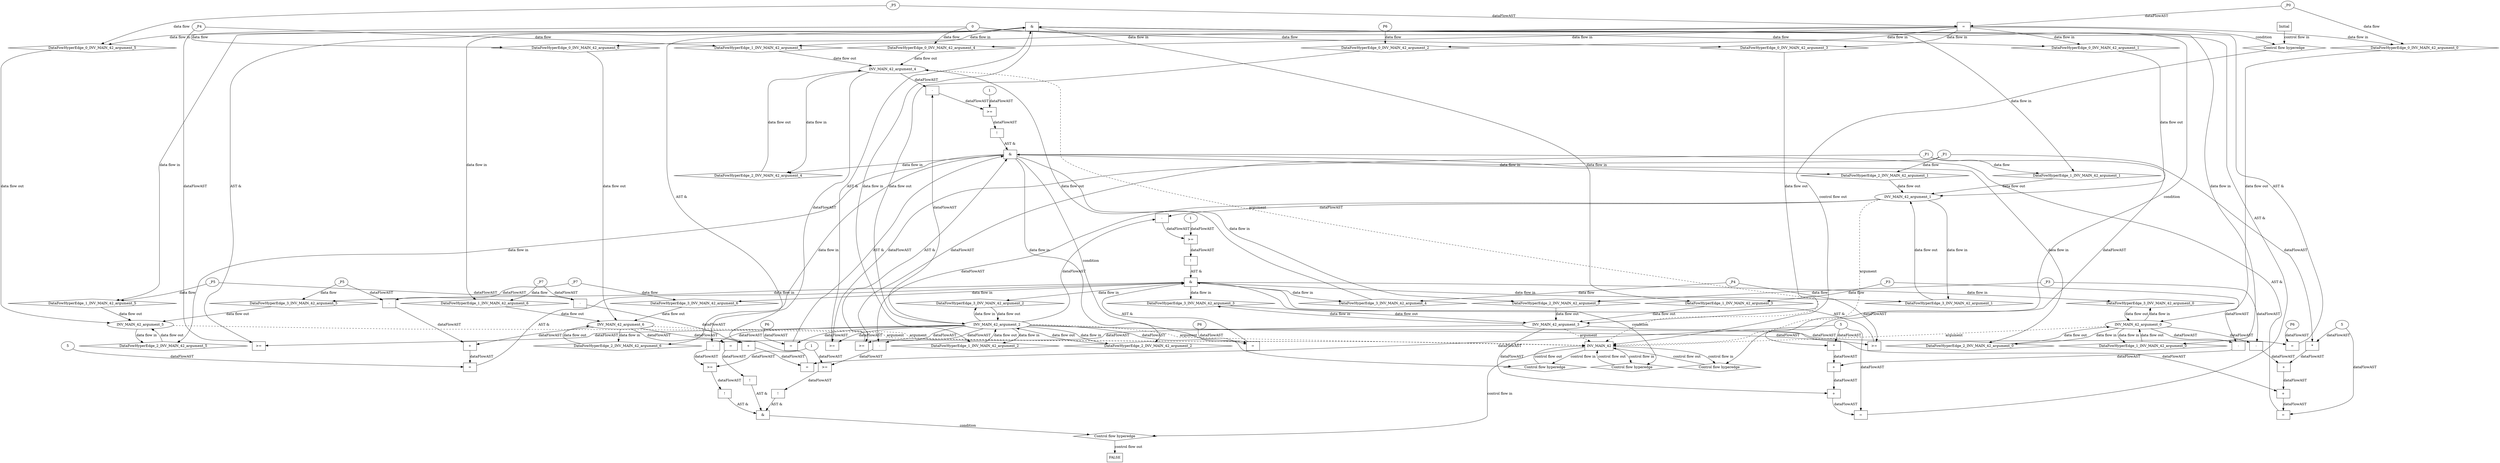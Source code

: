 digraph dag {
"INV_MAIN_42" [label="INV_MAIN_42" nodeName="INV_MAIN_42" class=cfn  shape="rect"];
FALSE [label="FALSE" nodeName=FALSE class=cfn  shape="rect"];
Initial [label="Initial" nodeName=Initial class=cfn  shape="rect"];
ControlFowHyperEdge_0 [label="Control flow hyperedge" nodeName=ControlFowHyperEdge_0 class=controlFlowHyperEdge shape="diamond"];
"Initial" -> ControlFowHyperEdge_0 [label="control flow in"]
ControlFowHyperEdge_0 -> "INV_MAIN_42" [label="control flow out"]
ControlFowHyperEdge_1 [label="Control flow hyperedge" nodeName=ControlFowHyperEdge_1 class=controlFlowHyperEdge shape="diamond"];
"INV_MAIN_42" -> ControlFowHyperEdge_1 [label="control flow in"]
ControlFowHyperEdge_1 -> "INV_MAIN_42" [label="control flow out"]
ControlFowHyperEdge_2 [label="Control flow hyperedge" nodeName=ControlFowHyperEdge_2 class=controlFlowHyperEdge shape="diamond"];
"INV_MAIN_42" -> ControlFowHyperEdge_2 [label="control flow in"]
ControlFowHyperEdge_2 -> "INV_MAIN_42" [label="control flow out"]
ControlFowHyperEdge_3 [label="Control flow hyperedge" nodeName=ControlFowHyperEdge_3 class=controlFlowHyperEdge shape="diamond"];
"INV_MAIN_42" -> ControlFowHyperEdge_3 [label="control flow in"]
ControlFowHyperEdge_3 -> "INV_MAIN_42" [label="control flow out"]
ControlFowHyperEdge_4 [label="Control flow hyperedge" nodeName=ControlFowHyperEdge_4 class=controlFlowHyperEdge shape="diamond"];
"INV_MAIN_42" -> ControlFowHyperEdge_4 [label="control flow in"]
ControlFowHyperEdge_4 -> "FALSE" [label="control flow out"]
"INV_MAIN_42_argument_0" [label="INV_MAIN_42_argument_0" nodeName=argument0 class=argument  head="INV_MAIN_42" shape="oval"];
"INV_MAIN_42_argument_0" -> "INV_MAIN_42"[label="argument" style="dashed"]
"INV_MAIN_42_argument_1" [label="INV_MAIN_42_argument_1" nodeName=argument1 class=argument  head="INV_MAIN_42" shape="oval"];
"INV_MAIN_42_argument_1" -> "INV_MAIN_42"[label="argument" style="dashed"]
"INV_MAIN_42_argument_2" [label="INV_MAIN_42_argument_2" nodeName=argument2 class=argument  head="INV_MAIN_42" shape="oval"];
"INV_MAIN_42_argument_2" -> "INV_MAIN_42"[label="argument" style="dashed"]
"INV_MAIN_42_argument_3" [label="INV_MAIN_42_argument_3" nodeName=argument3 class=argument  head="INV_MAIN_42" shape="oval"];
"INV_MAIN_42_argument_3" -> "INV_MAIN_42"[label="argument" style="dashed"]
"INV_MAIN_42_argument_4" [label="INV_MAIN_42_argument_4" nodeName=argument4 class=argument  head="INV_MAIN_42" shape="oval"];
"INV_MAIN_42_argument_4" -> "INV_MAIN_42"[label="argument" style="dashed"]
"INV_MAIN_42_argument_5" [label="INV_MAIN_42_argument_5" nodeName=argument5 class=argument  head="INV_MAIN_42" shape="oval"];
"INV_MAIN_42_argument_5" -> "INV_MAIN_42"[label="argument" style="dashed"]
"INV_MAIN_42_argument_6" [label="INV_MAIN_42_argument_6" nodeName=argument6 class=argument  head="INV_MAIN_42" shape="oval"];
"INV_MAIN_42_argument_6" -> "INV_MAIN_42"[label="argument" style="dashed"]

"xxxINV_MAIN_42___Initial_0xxxguard_0_node_0" [label="=" nodeName="xxxINV_MAIN_42___Initial_0xxxguard_0_node_0" class=Operator  shape="rect"];
"xxxINV_MAIN_42___Initial_0xxxdataFlow1_node_0" -> "xxxINV_MAIN_42___Initial_0xxxguard_0_node_0"[label="dataFlowAST"]
"xxxINV_MAIN_42___Initial_0xxxdataFlow_0_node_0" -> "xxxINV_MAIN_42___Initial_0xxxguard_0_node_0"[label="dataFlowAST"]

"xxxINV_MAIN_42___Initial_0xxxguard_0_node_0" -> "ControlFowHyperEdge_0" [label="condition"];
"xxxINV_MAIN_42___Initial_0xxxdataFlow_0_node_0" [label="_P5" nodeName="xxxINV_MAIN_42___Initial_0xxxdataFlow_0_node_0" class=Constant ];

"xxxINV_MAIN_42___Initial_0xxxdataFlow_0_node_0" -> "DataFowHyperEdge_0_INV_MAIN_42_argument_5" [label="data flow"];
"xxxINV_MAIN_42___Initial_0xxxdataFlow1_node_0" [label="_P0" nodeName="xxxINV_MAIN_42___Initial_0xxxdataFlow1_node_0" class=Constant ];

"xxxINV_MAIN_42___Initial_0xxxdataFlow1_node_0" -> "DataFowHyperEdge_0_INV_MAIN_42_argument_0" [label="data flow"];
"xxxINV_MAIN_42___Initial_0xxxdataFlow2_node_0" [label="0" nodeName="xxxINV_MAIN_42___Initial_0xxxdataFlow2_node_0" class=Literal ];

"xxxINV_MAIN_42___Initial_0xxxdataFlow2_node_0" -> "DataFowHyperEdge_0_INV_MAIN_42_argument_4" [label="data flow"];

"xxxINV_MAIN_42___Initial_0xxxdataFlow2_node_0" -> "DataFowHyperEdge_0_INV_MAIN_42_argument_1" [label="data flow"];

"xxxINV_MAIN_42___Initial_0xxxdataFlow2_node_0" -> "DataFowHyperEdge_0_INV_MAIN_42_argument_3" [label="data flow"];
"xxxINV_MAIN_42___Initial_0xxxdataFlow5_node_0" [label="P6" nodeName="xxxINV_MAIN_42___Initial_0xxxdataFlow5_node_0" class=Constant ];

"xxxINV_MAIN_42___Initial_0xxxdataFlow5_node_0" -> "DataFowHyperEdge_0_INV_MAIN_42_argument_2" [label="data flow"];

"xxxINV_MAIN_42___Initial_0xxxdataFlow2_node_0" -> "DataFowHyperEdge_0_INV_MAIN_42_argument_6" [label="data flow"];
"xxxINV_MAIN_42___INV_MAIN_42_1xxx_and" [label="&" nodeName="xxxINV_MAIN_42___INV_MAIN_42_1xxx_and" class=Operator shape="rect"];
"xxxINV_MAIN_42___INV_MAIN_42_1xxxguard2_node_0" [label=">=" nodeName="xxxINV_MAIN_42___INV_MAIN_42_1xxxguard2_node_0" class=Operator  shape="rect"];
"INV_MAIN_42_argument_2" -> "xxxINV_MAIN_42___INV_MAIN_42_1xxxguard2_node_0"[label="dataFlowAST"]
"xxxINV_MAIN_42___INV_MAIN_42_1xxxdataFlow1_node_0" -> "xxxINV_MAIN_42___INV_MAIN_42_1xxxguard2_node_0"[label="dataFlowAST"]

"xxxINV_MAIN_42___INV_MAIN_42_1xxxguard2_node_0" -> "xxxINV_MAIN_42___INV_MAIN_42_1xxx_and" [label="AST &"];
"xxxINV_MAIN_42___INV_MAIN_42_1xxxguard4_node_0" [label="=" nodeName="xxxINV_MAIN_42___INV_MAIN_42_1xxxguard4_node_0" class=Operator  shape="rect"];
"xxxINV_MAIN_42___INV_MAIN_42_1xxxguard4_node_1" [label="P6" nodeName="xxxINV_MAIN_42___INV_MAIN_42_1xxxguard4_node_1" class=Constant ];
"xxxINV_MAIN_42___INV_MAIN_42_1xxxguard4_node_1" -> "xxxINV_MAIN_42___INV_MAIN_42_1xxxguard4_node_0"[label="dataFlowAST"]
"INV_MAIN_42_argument_2" -> "xxxINV_MAIN_42___INV_MAIN_42_1xxxguard4_node_0"[label="dataFlowAST"]

"xxxINV_MAIN_42___INV_MAIN_42_1xxxguard4_node_0" -> "xxxINV_MAIN_42___INV_MAIN_42_1xxx_and" [label="AST &"];
"xxxINV_MAIN_42___INV_MAIN_42_1xxxguard_0_node_0" [label="=" nodeName="xxxINV_MAIN_42___INV_MAIN_42_1xxxguard_0_node_0" class=Operator  shape="rect"];
"xxxINV_MAIN_42___INV_MAIN_42_1xxxguard_0_node_1" [label="+" nodeName="xxxINV_MAIN_42___INV_MAIN_42_1xxxguard_0_node_1" class= Operator shape="rect"];
"xxxINV_MAIN_42___INV_MAIN_42_1xxxguard_0_node_3" [label="-" nodeName="xxxINV_MAIN_42___INV_MAIN_42_1xxxguard_0_node_3" class= Operator shape="rect"];
"xxxINV_MAIN_42___INV_MAIN_42_1xxxguard_0_node_6" [label="5" nodeName="xxxINV_MAIN_42___INV_MAIN_42_1xxxguard_0_node_6" class=Literal ];
"xxxINV_MAIN_42___INV_MAIN_42_1xxxguard_0_node_1" -> "xxxINV_MAIN_42___INV_MAIN_42_1xxxguard_0_node_0"[label="dataFlowAST"]
"xxxINV_MAIN_42___INV_MAIN_42_1xxxguard_0_node_6" -> "xxxINV_MAIN_42___INV_MAIN_42_1xxxguard_0_node_0"[label="dataFlowAST"]
"INV_MAIN_42_argument_6" -> "xxxINV_MAIN_42___INV_MAIN_42_1xxxguard_0_node_1"[label="dataFlowAST"]
"xxxINV_MAIN_42___INV_MAIN_42_1xxxguard_0_node_3" -> "xxxINV_MAIN_42___INV_MAIN_42_1xxxguard_0_node_1"[label="dataFlowAST"]
"xxxINV_MAIN_42___INV_MAIN_42_1xxxdataFlow_0_node_0" -> "xxxINV_MAIN_42___INV_MAIN_42_1xxxguard_0_node_3"[label="dataFlowAST"]
"xxxINV_MAIN_42___INV_MAIN_42_1xxxdataFlow4_node_0" -> "xxxINV_MAIN_42___INV_MAIN_42_1xxxguard_0_node_3"[label="dataFlowAST"]

"xxxINV_MAIN_42___INV_MAIN_42_1xxxguard_0_node_0" -> "xxxINV_MAIN_42___INV_MAIN_42_1xxx_and" [label="AST &"];
"xxxINV_MAIN_42___INV_MAIN_42_1xxxguard3_node_0" [label=">=" nodeName="xxxINV_MAIN_42___INV_MAIN_42_1xxxguard3_node_0" class=Operator  shape="rect"];
"INV_MAIN_42_argument_2" -> "xxxINV_MAIN_42___INV_MAIN_42_1xxxguard3_node_0"[label="dataFlowAST"]
"xxxINV_MAIN_42___INV_MAIN_42_1xxxdataFlow2_node_0" -> "xxxINV_MAIN_42___INV_MAIN_42_1xxxguard3_node_0"[label="dataFlowAST"]

"xxxINV_MAIN_42___INV_MAIN_42_1xxxguard3_node_0" -> "xxxINV_MAIN_42___INV_MAIN_42_1xxx_and" [label="AST &"];
"xxxINV_MAIN_42___INV_MAIN_42_1xxxguard1_node_0" [label="=" nodeName="xxxINV_MAIN_42___INV_MAIN_42_1xxxguard1_node_0" class=Operator  shape="rect"];
"xxxINV_MAIN_42___INV_MAIN_42_1xxxguard1_node_1" [label="+" nodeName="xxxINV_MAIN_42___INV_MAIN_42_1xxxguard1_node_1" class= Operator shape="rect"];
"xxxINV_MAIN_42___INV_MAIN_42_1xxxguard1_node_3" [label="+" nodeName="xxxINV_MAIN_42___INV_MAIN_42_1xxxguard1_node_3" class= Operator shape="rect"];
"xxxINV_MAIN_42___INV_MAIN_42_1xxxguard1_node_4" [label="*" nodeName="xxxINV_MAIN_42___INV_MAIN_42_1xxxguard1_node_4" class=Operator  shape="rect"];
"xxxINV_MAIN_42___INV_MAIN_42_1xxxguard_0_node_6" [label="5" nodeName="xxxINV_MAIN_42___INV_MAIN_42_1xxxguard_0_node_6" class=Coeff ];
"xxxINV_MAIN_42___INV_MAIN_42_1xxxguard1_node_7" [label="-" nodeName="xxxINV_MAIN_42___INV_MAIN_42_1xxxguard1_node_7" class= Operator shape="rect"];
"xxxINV_MAIN_42___INV_MAIN_42_1xxxguard1_node_1" -> "xxxINV_MAIN_42___INV_MAIN_42_1xxxguard1_node_0"[label="dataFlowAST"]
"xxxINV_MAIN_42___INV_MAIN_42_1xxxguard_0_node_6" -> "xxxINV_MAIN_42___INV_MAIN_42_1xxxguard1_node_0"[label="dataFlowAST"]
"INV_MAIN_42_argument_3" -> "xxxINV_MAIN_42___INV_MAIN_42_1xxxguard1_node_1"[label="dataFlowAST"]
"xxxINV_MAIN_42___INV_MAIN_42_1xxxguard1_node_3" -> "xxxINV_MAIN_42___INV_MAIN_42_1xxxguard1_node_1"[label="dataFlowAST"]
"xxxINV_MAIN_42___INV_MAIN_42_1xxxguard1_node_4" -> "xxxINV_MAIN_42___INV_MAIN_42_1xxxguard1_node_3"[label="dataFlowAST"]
"xxxINV_MAIN_42___INV_MAIN_42_1xxxguard1_node_7" -> "xxxINV_MAIN_42___INV_MAIN_42_1xxxguard1_node_3"[label="dataFlowAST"]
"xxxINV_MAIN_42___INV_MAIN_42_1xxxguard_0_node_6" -> "xxxINV_MAIN_42___INV_MAIN_42_1xxxguard1_node_4"[label="dataFlowAST"]
"xxxINV_MAIN_42___INV_MAIN_42_1xxxdataFlow2_node_0" -> "xxxINV_MAIN_42___INV_MAIN_42_1xxxguard1_node_4"[label="dataFlowAST"]
"INV_MAIN_42_argument_0" -> "xxxINV_MAIN_42___INV_MAIN_42_1xxxguard1_node_7"[label="dataFlowAST"]
"xxxINV_MAIN_42___INV_MAIN_42_1xxxdataFlow3_node_0" -> "xxxINV_MAIN_42___INV_MAIN_42_1xxxguard1_node_7"[label="dataFlowAST"]

"xxxINV_MAIN_42___INV_MAIN_42_1xxxguard1_node_0" -> "xxxINV_MAIN_42___INV_MAIN_42_1xxx_and" [label="AST &"];
"xxxINV_MAIN_42___INV_MAIN_42_1xxx_and" -> "ControlFowHyperEdge_1" [label="condition"];
"xxxINV_MAIN_42___INV_MAIN_42_1xxxdataFlow_0_node_0" [label="_P5" nodeName="xxxINV_MAIN_42___INV_MAIN_42_1xxxdataFlow_0_node_0" class=Constant ];

"xxxINV_MAIN_42___INV_MAIN_42_1xxxdataFlow_0_node_0" -> "DataFowHyperEdge_1_INV_MAIN_42_argument_5" [label="data flow"];
"xxxINV_MAIN_42___INV_MAIN_42_1xxxdataFlow1_node_0" [label="_P4" nodeName="xxxINV_MAIN_42___INV_MAIN_42_1xxxdataFlow1_node_0" class=Constant ];

"xxxINV_MAIN_42___INV_MAIN_42_1xxxdataFlow1_node_0" -> "DataFowHyperEdge_1_INV_MAIN_42_argument_4" [label="data flow"];
"xxxINV_MAIN_42___INV_MAIN_42_1xxxdataFlow2_node_0" [label="_P1" nodeName="xxxINV_MAIN_42___INV_MAIN_42_1xxxdataFlow2_node_0" class=Constant ];

"xxxINV_MAIN_42___INV_MAIN_42_1xxxdataFlow2_node_0" -> "DataFowHyperEdge_1_INV_MAIN_42_argument_1" [label="data flow"];
"xxxINV_MAIN_42___INV_MAIN_42_1xxxdataFlow3_node_0" [label="_P3" nodeName="xxxINV_MAIN_42___INV_MAIN_42_1xxxdataFlow3_node_0" class=Constant ];

"xxxINV_MAIN_42___INV_MAIN_42_1xxxdataFlow3_node_0" -> "DataFowHyperEdge_1_INV_MAIN_42_argument_3" [label="data flow"];
"xxxINV_MAIN_42___INV_MAIN_42_1xxxdataFlow4_node_0" [label="_P7" nodeName="xxxINV_MAIN_42___INV_MAIN_42_1xxxdataFlow4_node_0" class=Constant ];

"xxxINV_MAIN_42___INV_MAIN_42_1xxxdataFlow4_node_0" -> "DataFowHyperEdge_1_INV_MAIN_42_argument_6" [label="data flow"];
"xxxINV_MAIN_42___INV_MAIN_42_2xxx_and" [label="&" nodeName="xxxINV_MAIN_42___INV_MAIN_42_2xxx_and" class=Operator shape="rect"];
"xxxINV_MAIN_42___INV_MAIN_42_2xxxguard_0_node_0" [label="!" nodeName="xxxINV_MAIN_42___INV_MAIN_42_2xxxguard_0_node_0" class=Operator shape="rect"];
"xxxINV_MAIN_42___INV_MAIN_42_2xxxguard_0_node_1" [label=">=" nodeName="xxxINV_MAIN_42___INV_MAIN_42_2xxxguard_0_node_1" class=Operator  shape="rect"];
"xxxINV_MAIN_42___INV_MAIN_42_2xxxguard_0_node_2" [label="-" nodeName="xxxINV_MAIN_42___INV_MAIN_42_2xxxguard_0_node_2" class= Operator shape="rect"];
"xxxINV_MAIN_42___INV_MAIN_42_2xxxguard_0_node_5" [label="1" nodeName="xxxINV_MAIN_42___INV_MAIN_42_2xxxguard_0_node_5" class=Literal ];
"xxxINV_MAIN_42___INV_MAIN_42_2xxxguard_0_node_1" -> "xxxINV_MAIN_42___INV_MAIN_42_2xxxguard_0_node_0"[label="dataFlowAST"]
"xxxINV_MAIN_42___INV_MAIN_42_2xxxguard_0_node_2" -> "xxxINV_MAIN_42___INV_MAIN_42_2xxxguard_0_node_1"[label="dataFlowAST"]
"xxxINV_MAIN_42___INV_MAIN_42_2xxxguard_0_node_5" -> "xxxINV_MAIN_42___INV_MAIN_42_2xxxguard_0_node_1"[label="dataFlowAST"]
"INV_MAIN_42_argument_2" -> "xxxINV_MAIN_42___INV_MAIN_42_2xxxguard_0_node_2"[label="dataFlowAST"]
"INV_MAIN_42_argument_4" -> "xxxINV_MAIN_42___INV_MAIN_42_2xxxguard_0_node_2"[label="dataFlowAST"]

"xxxINV_MAIN_42___INV_MAIN_42_2xxxguard_0_node_0" -> "xxxINV_MAIN_42___INV_MAIN_42_2xxx_and" [label="AST &"];
"xxxINV_MAIN_42___INV_MAIN_42_2xxxguard1_node_0" [label=">=" nodeName="xxxINV_MAIN_42___INV_MAIN_42_2xxxguard1_node_0" class=Operator  shape="rect"];
"INV_MAIN_42_argument_2" -> "xxxINV_MAIN_42___INV_MAIN_42_2xxxguard1_node_0"[label="dataFlowAST"]
"xxxINV_MAIN_42___INV_MAIN_42_2xxxdataFlow_0_node_0" -> "xxxINV_MAIN_42___INV_MAIN_42_2xxxguard1_node_0"[label="dataFlowAST"]

"xxxINV_MAIN_42___INV_MAIN_42_2xxxguard1_node_0" -> "xxxINV_MAIN_42___INV_MAIN_42_2xxx_and" [label="AST &"];
"xxxINV_MAIN_42___INV_MAIN_42_2xxxguard2_node_0" [label="=" nodeName="xxxINV_MAIN_42___INV_MAIN_42_2xxxguard2_node_0" class=Operator  shape="rect"];
"xxxINV_MAIN_42___INV_MAIN_42_2xxxguard2_node_1" [label="P6" nodeName="xxxINV_MAIN_42___INV_MAIN_42_2xxxguard2_node_1" class=Constant ];
"xxxINV_MAIN_42___INV_MAIN_42_2xxxguard2_node_1" -> "xxxINV_MAIN_42___INV_MAIN_42_2xxxguard2_node_0"[label="dataFlowAST"]
"INV_MAIN_42_argument_2" -> "xxxINV_MAIN_42___INV_MAIN_42_2xxxguard2_node_0"[label="dataFlowAST"]

"xxxINV_MAIN_42___INV_MAIN_42_2xxxguard2_node_0" -> "xxxINV_MAIN_42___INV_MAIN_42_2xxx_and" [label="AST &"];
"xxxINV_MAIN_42___INV_MAIN_42_2xxxguard3_node_0" [label="=" nodeName="xxxINV_MAIN_42___INV_MAIN_42_2xxxguard3_node_0" class=Operator  shape="rect"];
"xxxINV_MAIN_42___INV_MAIN_42_2xxxguard3_node_1" [label="+" nodeName="xxxINV_MAIN_42___INV_MAIN_42_2xxxguard3_node_1" class= Operator shape="rect"];
"xxxINV_MAIN_42___INV_MAIN_42_2xxxguard3_node_3" [label="+" nodeName="xxxINV_MAIN_42___INV_MAIN_42_2xxxguard3_node_3" class= Operator shape="rect"];
"xxxINV_MAIN_42___INV_MAIN_42_2xxxguard3_node_4" [label="*" nodeName="xxxINV_MAIN_42___INV_MAIN_42_2xxxguard3_node_4" class=Operator  shape="rect"];
"xxxINV_MAIN_42___INV_MAIN_42_2xxxguard3_node_5" [label="5" nodeName="xxxINV_MAIN_42___INV_MAIN_42_2xxxguard3_node_5" class=Coeff ];
"xxxINV_MAIN_42___INV_MAIN_42_2xxxguard3_node_7" [label="-" nodeName="xxxINV_MAIN_42___INV_MAIN_42_2xxxguard3_node_7" class= Operator shape="rect"];
"xxxINV_MAIN_42___INV_MAIN_42_2xxxguard3_node_5" [label="5" nodeName="xxxINV_MAIN_42___INV_MAIN_42_2xxxguard3_node_5" class=Literal ];
"xxxINV_MAIN_42___INV_MAIN_42_2xxxguard3_node_1" -> "xxxINV_MAIN_42___INV_MAIN_42_2xxxguard3_node_0"[label="dataFlowAST"]
"xxxINV_MAIN_42___INV_MAIN_42_2xxxguard3_node_5" -> "xxxINV_MAIN_42___INV_MAIN_42_2xxxguard3_node_0"[label="dataFlowAST"]
"INV_MAIN_42_argument_3" -> "xxxINV_MAIN_42___INV_MAIN_42_2xxxguard3_node_1"[label="dataFlowAST"]
"xxxINV_MAIN_42___INV_MAIN_42_2xxxguard3_node_3" -> "xxxINV_MAIN_42___INV_MAIN_42_2xxxguard3_node_1"[label="dataFlowAST"]
"xxxINV_MAIN_42___INV_MAIN_42_2xxxguard3_node_4" -> "xxxINV_MAIN_42___INV_MAIN_42_2xxxguard3_node_3"[label="dataFlowAST"]
"xxxINV_MAIN_42___INV_MAIN_42_2xxxguard3_node_7" -> "xxxINV_MAIN_42___INV_MAIN_42_2xxxguard3_node_3"[label="dataFlowAST"]
"xxxINV_MAIN_42___INV_MAIN_42_2xxxguard3_node_5" -> "xxxINV_MAIN_42___INV_MAIN_42_2xxxguard3_node_4"[label="dataFlowAST"]
"xxxINV_MAIN_42___INV_MAIN_42_2xxxdataFlow_0_node_0" -> "xxxINV_MAIN_42___INV_MAIN_42_2xxxguard3_node_4"[label="dataFlowAST"]
"INV_MAIN_42_argument_0" -> "xxxINV_MAIN_42___INV_MAIN_42_2xxxguard3_node_7"[label="dataFlowAST"]
"xxxINV_MAIN_42___INV_MAIN_42_2xxxdataFlow1_node_0" -> "xxxINV_MAIN_42___INV_MAIN_42_2xxxguard3_node_7"[label="dataFlowAST"]

"xxxINV_MAIN_42___INV_MAIN_42_2xxxguard3_node_0" -> "xxxINV_MAIN_42___INV_MAIN_42_2xxx_and" [label="AST &"];
"xxxINV_MAIN_42___INV_MAIN_42_2xxx_and" -> "ControlFowHyperEdge_2" [label="condition"];
"xxxINV_MAIN_42___INV_MAIN_42_2xxxdataFlow_0_node_0" [label="_P1" nodeName="xxxINV_MAIN_42___INV_MAIN_42_2xxxdataFlow_0_node_0" class=Constant ];

"xxxINV_MAIN_42___INV_MAIN_42_2xxxdataFlow_0_node_0" -> "DataFowHyperEdge_2_INV_MAIN_42_argument_1" [label="data flow"];
"xxxINV_MAIN_42___INV_MAIN_42_2xxxdataFlow1_node_0" [label="_P3" nodeName="xxxINV_MAIN_42___INV_MAIN_42_2xxxdataFlow1_node_0" class=Constant ];

"xxxINV_MAIN_42___INV_MAIN_42_2xxxdataFlow1_node_0" -> "DataFowHyperEdge_2_INV_MAIN_42_argument_3" [label="data flow"];
"xxxINV_MAIN_42___INV_MAIN_42_3xxx_and" [label="&" nodeName="xxxINV_MAIN_42___INV_MAIN_42_3xxx_and" class=Operator shape="rect"];
"xxxINV_MAIN_42___INV_MAIN_42_3xxxguard_0_node_0" [label="!" nodeName="xxxINV_MAIN_42___INV_MAIN_42_3xxxguard_0_node_0" class=Operator shape="rect"];
"xxxINV_MAIN_42___INV_MAIN_42_3xxxguard_0_node_1" [label=">=" nodeName="xxxINV_MAIN_42___INV_MAIN_42_3xxxguard_0_node_1" class=Operator  shape="rect"];
"xxxINV_MAIN_42___INV_MAIN_42_3xxxguard_0_node_2" [label="-" nodeName="xxxINV_MAIN_42___INV_MAIN_42_3xxxguard_0_node_2" class= Operator shape="rect"];
"xxxINV_MAIN_42___INV_MAIN_42_3xxxguard_0_node_5" [label="1" nodeName="xxxINV_MAIN_42___INV_MAIN_42_3xxxguard_0_node_5" class=Literal ];
"xxxINV_MAIN_42___INV_MAIN_42_3xxxguard_0_node_1" -> "xxxINV_MAIN_42___INV_MAIN_42_3xxxguard_0_node_0"[label="dataFlowAST"]
"xxxINV_MAIN_42___INV_MAIN_42_3xxxguard_0_node_2" -> "xxxINV_MAIN_42___INV_MAIN_42_3xxxguard_0_node_1"[label="dataFlowAST"]
"xxxINV_MAIN_42___INV_MAIN_42_3xxxguard_0_node_5" -> "xxxINV_MAIN_42___INV_MAIN_42_3xxxguard_0_node_1"[label="dataFlowAST"]
"INV_MAIN_42_argument_2" -> "xxxINV_MAIN_42___INV_MAIN_42_3xxxguard_0_node_2"[label="dataFlowAST"]
"INV_MAIN_42_argument_1" -> "xxxINV_MAIN_42___INV_MAIN_42_3xxxguard_0_node_2"[label="dataFlowAST"]

"xxxINV_MAIN_42___INV_MAIN_42_3xxxguard_0_node_0" -> "xxxINV_MAIN_42___INV_MAIN_42_3xxx_and" [label="AST &"];
"xxxINV_MAIN_42___INV_MAIN_42_3xxxguard1_node_0" [label=">=" nodeName="xxxINV_MAIN_42___INV_MAIN_42_3xxxguard1_node_0" class=Operator  shape="rect"];
"INV_MAIN_42_argument_2" -> "xxxINV_MAIN_42___INV_MAIN_42_3xxxguard1_node_0"[label="dataFlowAST"]
"xxxINV_MAIN_42___INV_MAIN_42_3xxxdataFlow_0_node_0" -> "xxxINV_MAIN_42___INV_MAIN_42_3xxxguard1_node_0"[label="dataFlowAST"]

"xxxINV_MAIN_42___INV_MAIN_42_3xxxguard1_node_0" -> "xxxINV_MAIN_42___INV_MAIN_42_3xxx_and" [label="AST &"];
"xxxINV_MAIN_42___INV_MAIN_42_3xxxguard2_node_0" [label="=" nodeName="xxxINV_MAIN_42___INV_MAIN_42_3xxxguard2_node_0" class=Operator  shape="rect"];
"xxxINV_MAIN_42___INV_MAIN_42_3xxxguard2_node_1" [label="P6" nodeName="xxxINV_MAIN_42___INV_MAIN_42_3xxxguard2_node_1" class=Constant ];
"xxxINV_MAIN_42___INV_MAIN_42_3xxxguard2_node_1" -> "xxxINV_MAIN_42___INV_MAIN_42_3xxxguard2_node_0"[label="dataFlowAST"]
"INV_MAIN_42_argument_2" -> "xxxINV_MAIN_42___INV_MAIN_42_3xxxguard2_node_0"[label="dataFlowAST"]

"xxxINV_MAIN_42___INV_MAIN_42_3xxxguard2_node_0" -> "xxxINV_MAIN_42___INV_MAIN_42_3xxx_and" [label="AST &"];
"xxxINV_MAIN_42___INV_MAIN_42_3xxxguard3_node_0" [label="=" nodeName="xxxINV_MAIN_42___INV_MAIN_42_3xxxguard3_node_0" class=Operator  shape="rect"];
"xxxINV_MAIN_42___INV_MAIN_42_3xxxguard3_node_1" [label="+" nodeName="xxxINV_MAIN_42___INV_MAIN_42_3xxxguard3_node_1" class= Operator shape="rect"];
"xxxINV_MAIN_42___INV_MAIN_42_3xxxguard3_node_3" [label="-" nodeName="xxxINV_MAIN_42___INV_MAIN_42_3xxxguard3_node_3" class= Operator shape="rect"];
"xxxINV_MAIN_42___INV_MAIN_42_3xxxguard3_node_6" [label="5" nodeName="xxxINV_MAIN_42___INV_MAIN_42_3xxxguard3_node_6" class=Literal ];
"xxxINV_MAIN_42___INV_MAIN_42_3xxxguard3_node_1" -> "xxxINV_MAIN_42___INV_MAIN_42_3xxxguard3_node_0"[label="dataFlowAST"]
"xxxINV_MAIN_42___INV_MAIN_42_3xxxguard3_node_6" -> "xxxINV_MAIN_42___INV_MAIN_42_3xxxguard3_node_0"[label="dataFlowAST"]
"INV_MAIN_42_argument_6" -> "xxxINV_MAIN_42___INV_MAIN_42_3xxxguard3_node_1"[label="dataFlowAST"]
"xxxINV_MAIN_42___INV_MAIN_42_3xxxguard3_node_3" -> "xxxINV_MAIN_42___INV_MAIN_42_3xxxguard3_node_1"[label="dataFlowAST"]
"xxxINV_MAIN_42___INV_MAIN_42_3xxxdataFlow1_node_0" -> "xxxINV_MAIN_42___INV_MAIN_42_3xxxguard3_node_3"[label="dataFlowAST"]
"xxxINV_MAIN_42___INV_MAIN_42_3xxxdataFlow2_node_0" -> "xxxINV_MAIN_42___INV_MAIN_42_3xxxguard3_node_3"[label="dataFlowAST"]

"xxxINV_MAIN_42___INV_MAIN_42_3xxxguard3_node_0" -> "xxxINV_MAIN_42___INV_MAIN_42_3xxx_and" [label="AST &"];
"xxxINV_MAIN_42___INV_MAIN_42_3xxx_and" -> "ControlFowHyperEdge_3" [label="condition"];
"xxxINV_MAIN_42___INV_MAIN_42_3xxxdataFlow_0_node_0" [label="_P4" nodeName="xxxINV_MAIN_42___INV_MAIN_42_3xxxdataFlow_0_node_0" class=Constant ];

"xxxINV_MAIN_42___INV_MAIN_42_3xxxdataFlow_0_node_0" -> "DataFowHyperEdge_3_INV_MAIN_42_argument_4" [label="data flow"];
"xxxINV_MAIN_42___INV_MAIN_42_3xxxdataFlow1_node_0" [label="_P5" nodeName="xxxINV_MAIN_42___INV_MAIN_42_3xxxdataFlow1_node_0" class=Constant ];

"xxxINV_MAIN_42___INV_MAIN_42_3xxxdataFlow1_node_0" -> "DataFowHyperEdge_3_INV_MAIN_42_argument_5" [label="data flow"];
"xxxINV_MAIN_42___INV_MAIN_42_3xxxdataFlow2_node_0" [label="_P7" nodeName="xxxINV_MAIN_42___INV_MAIN_42_3xxxdataFlow2_node_0" class=Constant ];

"xxxINV_MAIN_42___INV_MAIN_42_3xxxdataFlow2_node_0" -> "DataFowHyperEdge_3_INV_MAIN_42_argument_6" [label="data flow"];
"xxxFALSE___INV_MAIN_42_4xxx_and" [label="&" nodeName="xxxFALSE___INV_MAIN_42_4xxx_and" class=Operator shape="rect"];
"xxxFALSE___INV_MAIN_42_4xxxguard_0_node_0" [label="!" nodeName="xxxFALSE___INV_MAIN_42_4xxxguard_0_node_0" class=Operator shape="rect"];
"xxxFALSE___INV_MAIN_42_4xxxguard_0_node_1" [label=">=" nodeName="xxxFALSE___INV_MAIN_42_4xxxguard_0_node_1" class=Operator  shape="rect"];
"xxxFALSE___INV_MAIN_42_4xxxguard_0_node_2" [label="-" nodeName="xxxFALSE___INV_MAIN_42_4xxxguard_0_node_2" class= Operator shape="rect"];
"xxxFALSE___INV_MAIN_42_4xxxguard_0_node_5" [label="1" nodeName="xxxFALSE___INV_MAIN_42_4xxxguard_0_node_5" class=Literal ];
"xxxFALSE___INV_MAIN_42_4xxxguard_0_node_1" -> "xxxFALSE___INV_MAIN_42_4xxxguard_0_node_0"[label="dataFlowAST"]
"xxxFALSE___INV_MAIN_42_4xxxguard_0_node_2" -> "xxxFALSE___INV_MAIN_42_4xxxguard_0_node_1"[label="dataFlowAST"]
"xxxFALSE___INV_MAIN_42_4xxxguard_0_node_5" -> "xxxFALSE___INV_MAIN_42_4xxxguard_0_node_1"[label="dataFlowAST"]
"INV_MAIN_42_argument_2" -> "xxxFALSE___INV_MAIN_42_4xxxguard_0_node_2"[label="dataFlowAST"]
"INV_MAIN_42_argument_1" -> "xxxFALSE___INV_MAIN_42_4xxxguard_0_node_2"[label="dataFlowAST"]

"xxxFALSE___INV_MAIN_42_4xxxguard_0_node_0" -> "xxxFALSE___INV_MAIN_42_4xxx_and" [label="AST &"];
"xxxFALSE___INV_MAIN_42_4xxxguard1_node_0" [label="!" nodeName="xxxFALSE___INV_MAIN_42_4xxxguard1_node_0" class=Operator shape="rect"];
"xxxFALSE___INV_MAIN_42_4xxxguard1_node_1" [label=">=" nodeName="xxxFALSE___INV_MAIN_42_4xxxguard1_node_1" class=Operator  shape="rect"];
"xxxFALSE___INV_MAIN_42_4xxxguard1_node_2" [label="-" nodeName="xxxFALSE___INV_MAIN_42_4xxxguard1_node_2" class= Operator shape="rect"];
"xxxFALSE___INV_MAIN_42_4xxxguard1_node_1" -> "xxxFALSE___INV_MAIN_42_4xxxguard1_node_0"[label="dataFlowAST"]
"xxxFALSE___INV_MAIN_42_4xxxguard1_node_2" -> "xxxFALSE___INV_MAIN_42_4xxxguard1_node_1"[label="dataFlowAST"]
"xxxFALSE___INV_MAIN_42_4xxxguard_0_node_5" -> "xxxFALSE___INV_MAIN_42_4xxxguard1_node_1"[label="dataFlowAST"]
"INV_MAIN_42_argument_2" -> "xxxFALSE___INV_MAIN_42_4xxxguard1_node_2"[label="dataFlowAST"]
"INV_MAIN_42_argument_4" -> "xxxFALSE___INV_MAIN_42_4xxxguard1_node_2"[label="dataFlowAST"]

"xxxFALSE___INV_MAIN_42_4xxxguard1_node_0" -> "xxxFALSE___INV_MAIN_42_4xxx_and" [label="AST &"];
"xxxFALSE___INV_MAIN_42_4xxxguard2_node_0" [label="!" nodeName="xxxFALSE___INV_MAIN_42_4xxxguard2_node_0" class=Operator shape="rect"];
"xxxFALSE___INV_MAIN_42_4xxxguard2_node_1" [label="=" nodeName="xxxFALSE___INV_MAIN_42_4xxxguard2_node_1" class=Operator  shape="rect"];
"xxxFALSE___INV_MAIN_42_4xxxguard2_node_1" -> "xxxFALSE___INV_MAIN_42_4xxxguard2_node_0"[label="dataFlowAST"]
"INV_MAIN_42_argument_3" -> "xxxFALSE___INV_MAIN_42_4xxxguard2_node_1"[label="dataFlowAST"]
"INV_MAIN_42_argument_6" -> "xxxFALSE___INV_MAIN_42_4xxxguard2_node_1"[label="dataFlowAST"]

"xxxFALSE___INV_MAIN_42_4xxxguard2_node_0" -> "xxxFALSE___INV_MAIN_42_4xxx_and" [label="AST &"];
"xxxFALSE___INV_MAIN_42_4xxx_and" -> "ControlFowHyperEdge_4" [label="condition"];
"DataFowHyperEdge_0_INV_MAIN_42_argument_0" [label="DataFowHyperEdge_0_INV_MAIN_42_argument_0" nodeName="DataFowHyperEdge_0_INV_MAIN_42_argument_0" class=DataFlowHyperedge shape="diamond"];
"DataFowHyperEdge_0_INV_MAIN_42_argument_0" -> "INV_MAIN_42_argument_0"[label="data flow out"]
"xxxINV_MAIN_42___Initial_0xxxguard_0_node_0" -> "DataFowHyperEdge_0_INV_MAIN_42_argument_0"[label="data flow in"]
"DataFowHyperEdge_0_INV_MAIN_42_argument_1" [label="DataFowHyperEdge_0_INV_MAIN_42_argument_1" nodeName="DataFowHyperEdge_0_INV_MAIN_42_argument_1" class=DataFlowHyperedge shape="diamond"];
"DataFowHyperEdge_0_INV_MAIN_42_argument_1" -> "INV_MAIN_42_argument_1"[label="data flow out"]
"xxxINV_MAIN_42___Initial_0xxxguard_0_node_0" -> "DataFowHyperEdge_0_INV_MAIN_42_argument_1"[label="data flow in"]
"DataFowHyperEdge_0_INV_MAIN_42_argument_2" [label="DataFowHyperEdge_0_INV_MAIN_42_argument_2" nodeName="DataFowHyperEdge_0_INV_MAIN_42_argument_2" class=DataFlowHyperedge shape="diamond"];
"DataFowHyperEdge_0_INV_MAIN_42_argument_2" -> "INV_MAIN_42_argument_2"[label="data flow out"]
"xxxINV_MAIN_42___Initial_0xxxguard_0_node_0" -> "DataFowHyperEdge_0_INV_MAIN_42_argument_2"[label="data flow in"]
"DataFowHyperEdge_0_INV_MAIN_42_argument_3" [label="DataFowHyperEdge_0_INV_MAIN_42_argument_3" nodeName="DataFowHyperEdge_0_INV_MAIN_42_argument_3" class=DataFlowHyperedge shape="diamond"];
"DataFowHyperEdge_0_INV_MAIN_42_argument_3" -> "INV_MAIN_42_argument_3"[label="data flow out"]
"xxxINV_MAIN_42___Initial_0xxxguard_0_node_0" -> "DataFowHyperEdge_0_INV_MAIN_42_argument_3"[label="data flow in"]
"DataFowHyperEdge_0_INV_MAIN_42_argument_4" [label="DataFowHyperEdge_0_INV_MAIN_42_argument_4" nodeName="DataFowHyperEdge_0_INV_MAIN_42_argument_4" class=DataFlowHyperedge shape="diamond"];
"DataFowHyperEdge_0_INV_MAIN_42_argument_4" -> "INV_MAIN_42_argument_4"[label="data flow out"]
"xxxINV_MAIN_42___Initial_0xxxguard_0_node_0" -> "DataFowHyperEdge_0_INV_MAIN_42_argument_4"[label="data flow in"]
"DataFowHyperEdge_0_INV_MAIN_42_argument_5" [label="DataFowHyperEdge_0_INV_MAIN_42_argument_5" nodeName="DataFowHyperEdge_0_INV_MAIN_42_argument_5" class=DataFlowHyperedge shape="diamond"];
"DataFowHyperEdge_0_INV_MAIN_42_argument_5" -> "INV_MAIN_42_argument_5"[label="data flow out"]
"xxxINV_MAIN_42___Initial_0xxxguard_0_node_0" -> "DataFowHyperEdge_0_INV_MAIN_42_argument_5"[label="data flow in"]
"DataFowHyperEdge_0_INV_MAIN_42_argument_6" [label="DataFowHyperEdge_0_INV_MAIN_42_argument_6" nodeName="DataFowHyperEdge_0_INV_MAIN_42_argument_6" class=DataFlowHyperedge shape="diamond"];
"DataFowHyperEdge_0_INV_MAIN_42_argument_6" -> "INV_MAIN_42_argument_6"[label="data flow out"]
"xxxINV_MAIN_42___Initial_0xxxguard_0_node_0" -> "DataFowHyperEdge_0_INV_MAIN_42_argument_6"[label="data flow in"]
"DataFowHyperEdge_1_INV_MAIN_42_argument_0" [label="DataFowHyperEdge_1_INV_MAIN_42_argument_0" nodeName="DataFowHyperEdge_1_INV_MAIN_42_argument_0" class=DataFlowHyperedge shape="diamond"];
"DataFowHyperEdge_1_INV_MAIN_42_argument_0" -> "INV_MAIN_42_argument_0"[label="data flow out"]
"xxxINV_MAIN_42___INV_MAIN_42_1xxx_and" -> "DataFowHyperEdge_1_INV_MAIN_42_argument_0"[label="data flow in"]
"DataFowHyperEdge_1_INV_MAIN_42_argument_1" [label="DataFowHyperEdge_1_INV_MAIN_42_argument_1" nodeName="DataFowHyperEdge_1_INV_MAIN_42_argument_1" class=DataFlowHyperedge shape="diamond"];
"DataFowHyperEdge_1_INV_MAIN_42_argument_1" -> "INV_MAIN_42_argument_1"[label="data flow out"]
"xxxINV_MAIN_42___INV_MAIN_42_1xxx_and" -> "DataFowHyperEdge_1_INV_MAIN_42_argument_1"[label="data flow in"]
"DataFowHyperEdge_1_INV_MAIN_42_argument_2" [label="DataFowHyperEdge_1_INV_MAIN_42_argument_2" nodeName="DataFowHyperEdge_1_INV_MAIN_42_argument_2" class=DataFlowHyperedge shape="diamond"];
"DataFowHyperEdge_1_INV_MAIN_42_argument_2" -> "INV_MAIN_42_argument_2"[label="data flow out"]
"xxxINV_MAIN_42___INV_MAIN_42_1xxx_and" -> "DataFowHyperEdge_1_INV_MAIN_42_argument_2"[label="data flow in"]
"DataFowHyperEdge_1_INV_MAIN_42_argument_3" [label="DataFowHyperEdge_1_INV_MAIN_42_argument_3" nodeName="DataFowHyperEdge_1_INV_MAIN_42_argument_3" class=DataFlowHyperedge shape="diamond"];
"DataFowHyperEdge_1_INV_MAIN_42_argument_3" -> "INV_MAIN_42_argument_3"[label="data flow out"]
"xxxINV_MAIN_42___INV_MAIN_42_1xxx_and" -> "DataFowHyperEdge_1_INV_MAIN_42_argument_3"[label="data flow in"]
"DataFowHyperEdge_1_INV_MAIN_42_argument_4" [label="DataFowHyperEdge_1_INV_MAIN_42_argument_4" nodeName="DataFowHyperEdge_1_INV_MAIN_42_argument_4" class=DataFlowHyperedge shape="diamond"];
"DataFowHyperEdge_1_INV_MAIN_42_argument_4" -> "INV_MAIN_42_argument_4"[label="data flow out"]
"xxxINV_MAIN_42___INV_MAIN_42_1xxx_and" -> "DataFowHyperEdge_1_INV_MAIN_42_argument_4"[label="data flow in"]
"DataFowHyperEdge_1_INV_MAIN_42_argument_5" [label="DataFowHyperEdge_1_INV_MAIN_42_argument_5" nodeName="DataFowHyperEdge_1_INV_MAIN_42_argument_5" class=DataFlowHyperedge shape="diamond"];
"DataFowHyperEdge_1_INV_MAIN_42_argument_5" -> "INV_MAIN_42_argument_5"[label="data flow out"]
"xxxINV_MAIN_42___INV_MAIN_42_1xxx_and" -> "DataFowHyperEdge_1_INV_MAIN_42_argument_5"[label="data flow in"]
"DataFowHyperEdge_1_INV_MAIN_42_argument_6" [label="DataFowHyperEdge_1_INV_MAIN_42_argument_6" nodeName="DataFowHyperEdge_1_INV_MAIN_42_argument_6" class=DataFlowHyperedge shape="diamond"];
"DataFowHyperEdge_1_INV_MAIN_42_argument_6" -> "INV_MAIN_42_argument_6"[label="data flow out"]
"xxxINV_MAIN_42___INV_MAIN_42_1xxx_and" -> "DataFowHyperEdge_1_INV_MAIN_42_argument_6"[label="data flow in"]
"DataFowHyperEdge_2_INV_MAIN_42_argument_0" [label="DataFowHyperEdge_2_INV_MAIN_42_argument_0" nodeName="DataFowHyperEdge_2_INV_MAIN_42_argument_0" class=DataFlowHyperedge shape="diamond"];
"DataFowHyperEdge_2_INV_MAIN_42_argument_0" -> "INV_MAIN_42_argument_0"[label="data flow out"]
"xxxINV_MAIN_42___INV_MAIN_42_2xxx_and" -> "DataFowHyperEdge_2_INV_MAIN_42_argument_0"[label="data flow in"]
"DataFowHyperEdge_2_INV_MAIN_42_argument_1" [label="DataFowHyperEdge_2_INV_MAIN_42_argument_1" nodeName="DataFowHyperEdge_2_INV_MAIN_42_argument_1" class=DataFlowHyperedge shape="diamond"];
"DataFowHyperEdge_2_INV_MAIN_42_argument_1" -> "INV_MAIN_42_argument_1"[label="data flow out"]
"xxxINV_MAIN_42___INV_MAIN_42_2xxx_and" -> "DataFowHyperEdge_2_INV_MAIN_42_argument_1"[label="data flow in"]
"DataFowHyperEdge_2_INV_MAIN_42_argument_2" [label="DataFowHyperEdge_2_INV_MAIN_42_argument_2" nodeName="DataFowHyperEdge_2_INV_MAIN_42_argument_2" class=DataFlowHyperedge shape="diamond"];
"DataFowHyperEdge_2_INV_MAIN_42_argument_2" -> "INV_MAIN_42_argument_2"[label="data flow out"]
"xxxINV_MAIN_42___INV_MAIN_42_2xxx_and" -> "DataFowHyperEdge_2_INV_MAIN_42_argument_2"[label="data flow in"]
"DataFowHyperEdge_2_INV_MAIN_42_argument_3" [label="DataFowHyperEdge_2_INV_MAIN_42_argument_3" nodeName="DataFowHyperEdge_2_INV_MAIN_42_argument_3" class=DataFlowHyperedge shape="diamond"];
"DataFowHyperEdge_2_INV_MAIN_42_argument_3" -> "INV_MAIN_42_argument_3"[label="data flow out"]
"xxxINV_MAIN_42___INV_MAIN_42_2xxx_and" -> "DataFowHyperEdge_2_INV_MAIN_42_argument_3"[label="data flow in"]
"DataFowHyperEdge_2_INV_MAIN_42_argument_4" [label="DataFowHyperEdge_2_INV_MAIN_42_argument_4" nodeName="DataFowHyperEdge_2_INV_MAIN_42_argument_4" class=DataFlowHyperedge shape="diamond"];
"DataFowHyperEdge_2_INV_MAIN_42_argument_4" -> "INV_MAIN_42_argument_4"[label="data flow out"]
"xxxINV_MAIN_42___INV_MAIN_42_2xxx_and" -> "DataFowHyperEdge_2_INV_MAIN_42_argument_4"[label="data flow in"]
"DataFowHyperEdge_2_INV_MAIN_42_argument_5" [label="DataFowHyperEdge_2_INV_MAIN_42_argument_5" nodeName="DataFowHyperEdge_2_INV_MAIN_42_argument_5" class=DataFlowHyperedge shape="diamond"];
"DataFowHyperEdge_2_INV_MAIN_42_argument_5" -> "INV_MAIN_42_argument_5"[label="data flow out"]
"xxxINV_MAIN_42___INV_MAIN_42_2xxx_and" -> "DataFowHyperEdge_2_INV_MAIN_42_argument_5"[label="data flow in"]
"DataFowHyperEdge_2_INV_MAIN_42_argument_6" [label="DataFowHyperEdge_2_INV_MAIN_42_argument_6" nodeName="DataFowHyperEdge_2_INV_MAIN_42_argument_6" class=DataFlowHyperedge shape="diamond"];
"DataFowHyperEdge_2_INV_MAIN_42_argument_6" -> "INV_MAIN_42_argument_6"[label="data flow out"]
"xxxINV_MAIN_42___INV_MAIN_42_2xxx_and" -> "DataFowHyperEdge_2_INV_MAIN_42_argument_6"[label="data flow in"]
"DataFowHyperEdge_3_INV_MAIN_42_argument_0" [label="DataFowHyperEdge_3_INV_MAIN_42_argument_0" nodeName="DataFowHyperEdge_3_INV_MAIN_42_argument_0" class=DataFlowHyperedge shape="diamond"];
"DataFowHyperEdge_3_INV_MAIN_42_argument_0" -> "INV_MAIN_42_argument_0"[label="data flow out"]
"xxxINV_MAIN_42___INV_MAIN_42_3xxx_and" -> "DataFowHyperEdge_3_INV_MAIN_42_argument_0"[label="data flow in"]
"DataFowHyperEdge_3_INV_MAIN_42_argument_1" [label="DataFowHyperEdge_3_INV_MAIN_42_argument_1" nodeName="DataFowHyperEdge_3_INV_MAIN_42_argument_1" class=DataFlowHyperedge shape="diamond"];
"DataFowHyperEdge_3_INV_MAIN_42_argument_1" -> "INV_MAIN_42_argument_1"[label="data flow out"]
"xxxINV_MAIN_42___INV_MAIN_42_3xxx_and" -> "DataFowHyperEdge_3_INV_MAIN_42_argument_1"[label="data flow in"]
"DataFowHyperEdge_3_INV_MAIN_42_argument_2" [label="DataFowHyperEdge_3_INV_MAIN_42_argument_2" nodeName="DataFowHyperEdge_3_INV_MAIN_42_argument_2" class=DataFlowHyperedge shape="diamond"];
"DataFowHyperEdge_3_INV_MAIN_42_argument_2" -> "INV_MAIN_42_argument_2"[label="data flow out"]
"xxxINV_MAIN_42___INV_MAIN_42_3xxx_and" -> "DataFowHyperEdge_3_INV_MAIN_42_argument_2"[label="data flow in"]
"DataFowHyperEdge_3_INV_MAIN_42_argument_3" [label="DataFowHyperEdge_3_INV_MAIN_42_argument_3" nodeName="DataFowHyperEdge_3_INV_MAIN_42_argument_3" class=DataFlowHyperedge shape="diamond"];
"DataFowHyperEdge_3_INV_MAIN_42_argument_3" -> "INV_MAIN_42_argument_3"[label="data flow out"]
"xxxINV_MAIN_42___INV_MAIN_42_3xxx_and" -> "DataFowHyperEdge_3_INV_MAIN_42_argument_3"[label="data flow in"]
"DataFowHyperEdge_3_INV_MAIN_42_argument_4" [label="DataFowHyperEdge_3_INV_MAIN_42_argument_4" nodeName="DataFowHyperEdge_3_INV_MAIN_42_argument_4" class=DataFlowHyperedge shape="diamond"];
"DataFowHyperEdge_3_INV_MAIN_42_argument_4" -> "INV_MAIN_42_argument_4"[label="data flow out"]
"xxxINV_MAIN_42___INV_MAIN_42_3xxx_and" -> "DataFowHyperEdge_3_INV_MAIN_42_argument_4"[label="data flow in"]
"DataFowHyperEdge_3_INV_MAIN_42_argument_5" [label="DataFowHyperEdge_3_INV_MAIN_42_argument_5" nodeName="DataFowHyperEdge_3_INV_MAIN_42_argument_5" class=DataFlowHyperedge shape="diamond"];
"DataFowHyperEdge_3_INV_MAIN_42_argument_5" -> "INV_MAIN_42_argument_5"[label="data flow out"]
"xxxINV_MAIN_42___INV_MAIN_42_3xxx_and" -> "DataFowHyperEdge_3_INV_MAIN_42_argument_5"[label="data flow in"]
"DataFowHyperEdge_3_INV_MAIN_42_argument_6" [label="DataFowHyperEdge_3_INV_MAIN_42_argument_6" nodeName="DataFowHyperEdge_3_INV_MAIN_42_argument_6" class=DataFlowHyperedge shape="diamond"];
"DataFowHyperEdge_3_INV_MAIN_42_argument_6" -> "INV_MAIN_42_argument_6"[label="data flow out"]
"xxxINV_MAIN_42___INV_MAIN_42_3xxx_and" -> "DataFowHyperEdge_3_INV_MAIN_42_argument_6"[label="data flow in"]
"INV_MAIN_42_argument_0" -> "DataFowHyperEdge_1_INV_MAIN_42_argument_0"[label="data flow in"]
"INV_MAIN_42_argument_2" -> "DataFowHyperEdge_1_INV_MAIN_42_argument_2"[label="data flow in"]
"INV_MAIN_42_argument_5" -> "DataFowHyperEdge_2_INV_MAIN_42_argument_5"[label="data flow in"]
"INV_MAIN_42_argument_0" -> "DataFowHyperEdge_2_INV_MAIN_42_argument_0"[label="data flow in"]
"INV_MAIN_42_argument_2" -> "DataFowHyperEdge_2_INV_MAIN_42_argument_2"[label="data flow in"]
"INV_MAIN_42_argument_4" -> "DataFowHyperEdge_2_INV_MAIN_42_argument_4"[label="data flow in"]
"INV_MAIN_42_argument_6" -> "DataFowHyperEdge_2_INV_MAIN_42_argument_6"[label="data flow in"]
"INV_MAIN_42_argument_0" -> "DataFowHyperEdge_3_INV_MAIN_42_argument_0"[label="data flow in"]
"INV_MAIN_42_argument_1" -> "DataFowHyperEdge_3_INV_MAIN_42_argument_1"[label="data flow in"]
"INV_MAIN_42_argument_2" -> "DataFowHyperEdge_3_INV_MAIN_42_argument_2"[label="data flow in"]
"INV_MAIN_42_argument_3" -> "DataFowHyperEdge_3_INV_MAIN_42_argument_3"[label="data flow in"]




}
